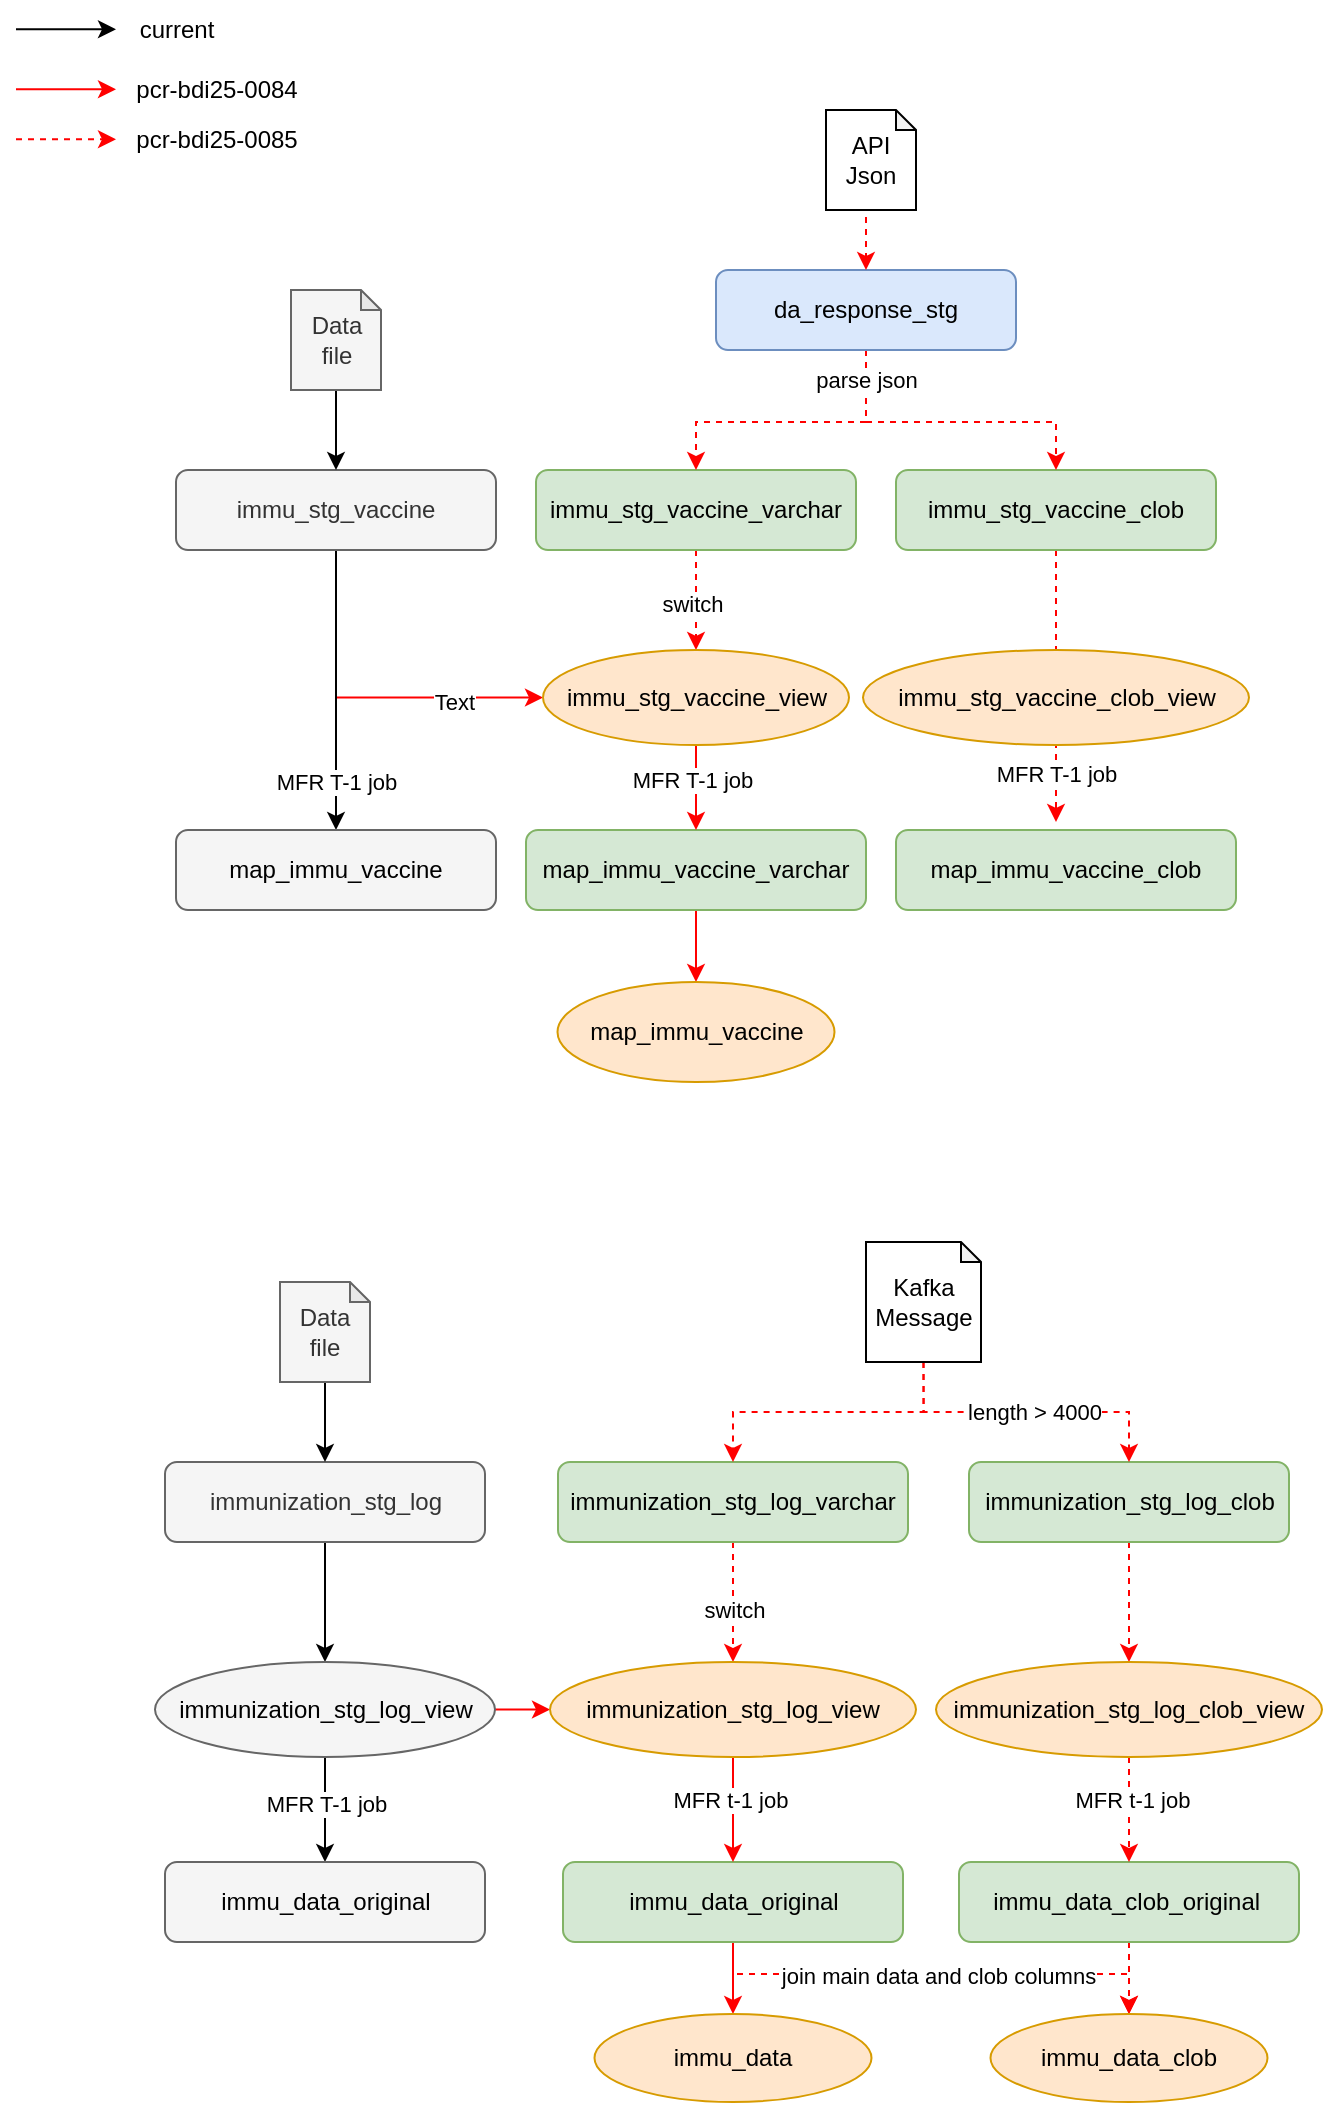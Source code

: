 <mxfile version="28.1.1">
  <diagram name="Page-1" id="vyqmrnWI04aVe6RUJope">
    <mxGraphModel dx="1058" dy="641" grid="1" gridSize="10" guides="1" tooltips="1" connect="1" arrows="1" fold="1" page="1" pageScale="1" pageWidth="827" pageHeight="1169" math="0" shadow="0">
      <root>
        <mxCell id="0" />
        <mxCell id="1" parent="0" />
        <mxCell id="N7vqplmoZHJDVy9M2ljd-5" value="" style="edgeStyle=orthogonalEdgeStyle;rounded=0;orthogonalLoop=1;jettySize=auto;html=1;entryX=0.5;entryY=0;entryDx=0;entryDy=0;dashed=1;strokeColor=#FF0000;" parent="1" source="N7vqplmoZHJDVy9M2ljd-1" target="N7vqplmoZHJDVy9M2ljd-31" edge="1">
          <mxGeometry relative="1" as="geometry">
            <mxPoint x="313.517" y="354.005" as="targetPoint" />
          </mxGeometry>
        </mxCell>
        <mxCell id="N7vqplmoZHJDVy9M2ljd-14" value="switch" style="edgeLabel;html=1;align=center;verticalAlign=middle;resizable=0;points=[];" parent="N7vqplmoZHJDVy9M2ljd-5" vertex="1" connectable="0">
          <mxGeometry x="0.056" y="-2" relative="1" as="geometry">
            <mxPoint as="offset" />
          </mxGeometry>
        </mxCell>
        <mxCell id="N7vqplmoZHJDVy9M2ljd-1" value="&lt;span style=&quot;font-size: 12px;&quot;&gt;immu_stg_vaccine_varchar&lt;/span&gt;" style="rounded=1;whiteSpace=wrap;html=1;fillColor=#d5e8d4;strokeColor=#82b366;" parent="1" vertex="1">
          <mxGeometry x="320" y="264" width="160" height="40" as="geometry" />
        </mxCell>
        <mxCell id="pbCMuUeHf5hgb1V7PsQA-2" style="edgeStyle=orthogonalEdgeStyle;rounded=0;orthogonalLoop=1;jettySize=auto;html=1;entryX=0;entryY=0.5;entryDx=0;entryDy=0;curved=0;strokeColor=#FF0000;" edge="1" parent="1" source="N7vqplmoZHJDVy9M2ljd-6" target="N7vqplmoZHJDVy9M2ljd-31">
          <mxGeometry relative="1" as="geometry">
            <Array as="points">
              <mxPoint x="220" y="378" />
            </Array>
          </mxGeometry>
        </mxCell>
        <mxCell id="pbCMuUeHf5hgb1V7PsQA-30" value="Text" style="edgeLabel;html=1;align=center;verticalAlign=middle;resizable=0;points=[];" vertex="1" connectable="0" parent="pbCMuUeHf5hgb1V7PsQA-2">
          <mxGeometry x="0.5" y="-2" relative="1" as="geometry">
            <mxPoint as="offset" />
          </mxGeometry>
        </mxCell>
        <mxCell id="pbCMuUeHf5hgb1V7PsQA-8" style="edgeStyle=orthogonalEdgeStyle;rounded=0;orthogonalLoop=1;jettySize=auto;html=1;exitX=0.5;exitY=1;exitDx=0;exitDy=0;entryX=0.5;entryY=0;entryDx=0;entryDy=0;" edge="1" parent="1" source="N7vqplmoZHJDVy9M2ljd-6" target="pbCMuUeHf5hgb1V7PsQA-5">
          <mxGeometry relative="1" as="geometry" />
        </mxCell>
        <mxCell id="pbCMuUeHf5hgb1V7PsQA-9" value="MFR T-1 job" style="edgeLabel;html=1;align=center;verticalAlign=middle;resizable=0;points=[];" vertex="1" connectable="0" parent="pbCMuUeHf5hgb1V7PsQA-8">
          <mxGeometry x="0.457" y="-2" relative="1" as="geometry">
            <mxPoint x="2" y="14" as="offset" />
          </mxGeometry>
        </mxCell>
        <mxCell id="N7vqplmoZHJDVy9M2ljd-6" value="&lt;span style=&quot;font-size: 12px;&quot;&gt;immu_stg_vaccine&lt;/span&gt;" style="rounded=1;whiteSpace=wrap;html=1;align=center;fillColor=#f5f5f5;fontColor=#333333;strokeColor=#666666;" parent="1" vertex="1">
          <mxGeometry x="140" y="264" width="160" height="40" as="geometry" />
        </mxCell>
        <mxCell id="N7vqplmoZHJDVy9M2ljd-13" value="" style="edgeStyle=orthogonalEdgeStyle;rounded=0;orthogonalLoop=1;jettySize=auto;html=1;entryX=0.5;entryY=0;entryDx=0;entryDy=0;strokeColor=#FF0000;" parent="1" source="N7vqplmoZHJDVy9M2ljd-10" target="N7vqplmoZHJDVy9M2ljd-33" edge="1">
          <mxGeometry relative="1" as="geometry">
            <mxPoint x="313.517" y="514.005" as="targetPoint" />
          </mxGeometry>
        </mxCell>
        <mxCell id="N7vqplmoZHJDVy9M2ljd-10" value="map_immu_vaccine_varchar" style="whiteSpace=wrap;html=1;rounded=1;fillColor=#d5e8d4;strokeColor=#82b366;" parent="1" vertex="1">
          <mxGeometry x="315" y="444" width="170" height="40" as="geometry" />
        </mxCell>
        <mxCell id="pbCMuUeHf5hgb1V7PsQA-25" style="edgeStyle=orthogonalEdgeStyle;rounded=0;orthogonalLoop=1;jettySize=auto;html=1;dashed=1;strokeColor=#FF0000;" edge="1" parent="1" source="N7vqplmoZHJDVy9M2ljd-17">
          <mxGeometry relative="1" as="geometry">
            <mxPoint x="580" y="440" as="targetPoint" />
          </mxGeometry>
        </mxCell>
        <mxCell id="pbCMuUeHf5hgb1V7PsQA-26" value="MFR job" style="edgeLabel;html=1;align=center;verticalAlign=middle;resizable=0;points=[];" vertex="1" connectable="0" parent="pbCMuUeHf5hgb1V7PsQA-25">
          <mxGeometry x="-0.166" y="1" relative="1" as="geometry">
            <mxPoint as="offset" />
          </mxGeometry>
        </mxCell>
        <mxCell id="exDCSdTAbEL5XOIUpNfE-1" value="MFR T-1 job" style="edgeLabel;html=1;align=center;verticalAlign=middle;resizable=0;points=[];" vertex="1" connectable="0" parent="pbCMuUeHf5hgb1V7PsQA-25">
          <mxGeometry x="0.649" relative="1" as="geometry">
            <mxPoint as="offset" />
          </mxGeometry>
        </mxCell>
        <mxCell id="N7vqplmoZHJDVy9M2ljd-17" value="&lt;span style=&quot;text-align: left;&quot;&gt;immu_stg_vaccine_clob&lt;/span&gt;" style="rounded=1;whiteSpace=wrap;html=1;fillColor=#d5e8d4;strokeColor=#82b366;" parent="1" vertex="1">
          <mxGeometry x="500" y="264" width="160" height="40" as="geometry" />
        </mxCell>
        <mxCell id="N7vqplmoZHJDVy9M2ljd-28" style="edgeStyle=orthogonalEdgeStyle;rounded=0;orthogonalLoop=1;jettySize=auto;html=1;entryX=0.5;entryY=0;entryDx=0;entryDy=0;dashed=1;strokeColor=#FF0000;" parent="1" source="N7vqplmoZHJDVy9M2ljd-27" target="N7vqplmoZHJDVy9M2ljd-1" edge="1">
          <mxGeometry relative="1" as="geometry">
            <Array as="points">
              <mxPoint x="485" y="240" />
              <mxPoint x="400" y="240" />
            </Array>
          </mxGeometry>
        </mxCell>
        <mxCell id="N7vqplmoZHJDVy9M2ljd-29" style="edgeStyle=orthogonalEdgeStyle;rounded=0;orthogonalLoop=1;jettySize=auto;html=1;exitX=0.5;exitY=1;exitDx=0;exitDy=0;entryX=0.5;entryY=0;entryDx=0;entryDy=0;dashed=1;strokeColor=#FF0000;" parent="1" source="N7vqplmoZHJDVy9M2ljd-27" target="N7vqplmoZHJDVy9M2ljd-17" edge="1">
          <mxGeometry relative="1" as="geometry">
            <Array as="points">
              <mxPoint x="485" y="240" />
              <mxPoint x="580" y="240" />
            </Array>
          </mxGeometry>
        </mxCell>
        <mxCell id="pbCMuUeHf5hgb1V7PsQA-28" value="parse json" style="edgeLabel;html=1;align=center;verticalAlign=middle;resizable=0;points=[];" vertex="1" connectable="0" parent="N7vqplmoZHJDVy9M2ljd-29">
          <mxGeometry x="-0.835" relative="1" as="geometry">
            <mxPoint y="2" as="offset" />
          </mxGeometry>
        </mxCell>
        <mxCell id="N7vqplmoZHJDVy9M2ljd-27" value="da_response_stg" style="rounded=1;whiteSpace=wrap;html=1;fillColor=#dae8fc;strokeColor=#6c8ebf;" parent="1" vertex="1">
          <mxGeometry x="410" y="164" width="150" height="40" as="geometry" />
        </mxCell>
        <mxCell id="N7vqplmoZHJDVy9M2ljd-34" style="edgeStyle=orthogonalEdgeStyle;rounded=0;orthogonalLoop=1;jettySize=auto;html=1;exitX=0.5;exitY=1;exitDx=0;exitDy=0;entryX=0.5;entryY=0;entryDx=0;entryDy=0;strokeColor=#FF0000;" parent="1" source="N7vqplmoZHJDVy9M2ljd-31" target="N7vqplmoZHJDVy9M2ljd-10" edge="1">
          <mxGeometry relative="1" as="geometry" />
        </mxCell>
        <mxCell id="pbCMuUeHf5hgb1V7PsQA-1" value="MFR T-1 job" style="edgeLabel;html=1;align=center;verticalAlign=middle;resizable=0;points=[];" vertex="1" connectable="0" parent="N7vqplmoZHJDVy9M2ljd-34">
          <mxGeometry x="-0.098" y="-1" relative="1" as="geometry">
            <mxPoint x="-1" y="-2" as="offset" />
          </mxGeometry>
        </mxCell>
        <mxCell id="N7vqplmoZHJDVy9M2ljd-31" value="immu_stg_vaccine_view" style="ellipse;whiteSpace=wrap;html=1;fillColor=#ffe6cc;strokeColor=#d79b00;" parent="1" vertex="1">
          <mxGeometry x="323.5" y="354" width="153" height="47.5" as="geometry" />
        </mxCell>
        <mxCell id="N7vqplmoZHJDVy9M2ljd-33" value="map_immu_vaccine" style="ellipse;whiteSpace=wrap;html=1;fillColor=#ffe6cc;strokeColor=#d79b00;" parent="1" vertex="1">
          <mxGeometry x="330.75" y="520" width="138.5" height="50" as="geometry" />
        </mxCell>
        <mxCell id="N7vqplmoZHJDVy9M2ljd-39" style="edgeStyle=orthogonalEdgeStyle;rounded=0;orthogonalLoop=1;jettySize=auto;html=1;exitX=0.5;exitY=1;exitDx=0;exitDy=0;exitPerimeter=0;entryX=0.5;entryY=0;entryDx=0;entryDy=0;dashed=1;strokeColor=#FF0000;" parent="1" source="N7vqplmoZHJDVy9M2ljd-37" target="N7vqplmoZHJDVy9M2ljd-27" edge="1">
          <mxGeometry relative="1" as="geometry" />
        </mxCell>
        <mxCell id="N7vqplmoZHJDVy9M2ljd-37" value="API Json" style="shape=note;whiteSpace=wrap;html=1;backgroundOutline=1;darkOpacity=0.05;size=10;" parent="1" vertex="1">
          <mxGeometry x="465" y="84" width="45" height="50" as="geometry" />
        </mxCell>
        <mxCell id="pbCMuUeHf5hgb1V7PsQA-4" value="" style="edgeStyle=orthogonalEdgeStyle;rounded=0;orthogonalLoop=1;jettySize=auto;html=1;" edge="1" parent="1" source="pbCMuUeHf5hgb1V7PsQA-3" target="N7vqplmoZHJDVy9M2ljd-6">
          <mxGeometry relative="1" as="geometry" />
        </mxCell>
        <mxCell id="pbCMuUeHf5hgb1V7PsQA-3" value="Data file" style="shape=note;whiteSpace=wrap;html=1;backgroundOutline=1;darkOpacity=0.05;size=10;fillColor=#f5f5f5;fontColor=#333333;strokeColor=#666666;" vertex="1" parent="1">
          <mxGeometry x="197.5" y="174" width="45" height="50" as="geometry" />
        </mxCell>
        <mxCell id="pbCMuUeHf5hgb1V7PsQA-5" value="&lt;span style=&quot;color: rgb(0, 0, 0);&quot;&gt;map_immu_vaccine&lt;/span&gt;" style="rounded=1;whiteSpace=wrap;html=1;align=center;fillColor=#f5f5f5;fontColor=#333333;strokeColor=#666666;" vertex="1" parent="1">
          <mxGeometry x="140" y="444" width="160" height="40" as="geometry" />
        </mxCell>
        <mxCell id="pbCMuUeHf5hgb1V7PsQA-13" value="" style="endArrow=classic;html=1;rounded=0;strokeColor=#FF0000;fillColor=#f8cecc;" edge="1" parent="1">
          <mxGeometry width="50" height="50" relative="1" as="geometry">
            <mxPoint x="60" y="73.66" as="sourcePoint" />
            <mxPoint x="110" y="73.66" as="targetPoint" />
          </mxGeometry>
        </mxCell>
        <mxCell id="pbCMuUeHf5hgb1V7PsQA-14" value="pcr-bdi25-0084" style="text;html=1;align=center;verticalAlign=middle;resizable=0;points=[];autosize=1;strokeColor=none;fillColor=none;" vertex="1" parent="1">
          <mxGeometry x="110" y="59" width="100" height="30" as="geometry" />
        </mxCell>
        <mxCell id="pbCMuUeHf5hgb1V7PsQA-16" value="" style="edgeStyle=orthogonalEdgeStyle;rounded=0;orthogonalLoop=1;jettySize=auto;html=1;dashed=1;strokeColor=#FF0000;" edge="1" parent="1">
          <mxGeometry relative="1" as="geometry">
            <mxPoint x="110" y="98.66" as="targetPoint" />
            <mxPoint x="60" y="98.66" as="sourcePoint" />
          </mxGeometry>
        </mxCell>
        <mxCell id="pbCMuUeHf5hgb1V7PsQA-18" value="pcr-bdi25-0085" style="text;html=1;align=center;verticalAlign=middle;resizable=0;points=[];autosize=1;strokeColor=none;fillColor=none;" vertex="1" parent="1">
          <mxGeometry x="110" y="84" width="100" height="30" as="geometry" />
        </mxCell>
        <mxCell id="pbCMuUeHf5hgb1V7PsQA-19" value="" style="edgeStyle=orthogonalEdgeStyle;rounded=0;orthogonalLoop=1;jettySize=auto;html=1;" edge="1" parent="1">
          <mxGeometry relative="1" as="geometry">
            <mxPoint x="60" y="43.66" as="sourcePoint" />
            <mxPoint x="110" y="43.66" as="targetPoint" />
          </mxGeometry>
        </mxCell>
        <mxCell id="pbCMuUeHf5hgb1V7PsQA-20" value="current" style="text;html=1;align=center;verticalAlign=middle;resizable=0;points=[];autosize=1;strokeColor=none;fillColor=none;" vertex="1" parent="1">
          <mxGeometry x="110" y="29" width="60" height="30" as="geometry" />
        </mxCell>
        <mxCell id="pbCMuUeHf5hgb1V7PsQA-24" value="map_immu_vaccine_clob" style="whiteSpace=wrap;html=1;rounded=1;fillColor=#d5e8d4;strokeColor=#82b366;" vertex="1" parent="1">
          <mxGeometry x="500" y="444" width="170" height="40" as="geometry" />
        </mxCell>
        <mxCell id="pbCMuUeHf5hgb1V7PsQA-29" value="immu_stg_vaccine_clob_view" style="ellipse;whiteSpace=wrap;html=1;fillColor=#ffe6cc;strokeColor=#d79b00;" vertex="1" parent="1">
          <mxGeometry x="483.5" y="354" width="193" height="47.5" as="geometry" />
        </mxCell>
        <mxCell id="55etn45QDfmU3NaqRGz0-46" style="edgeStyle=orthogonalEdgeStyle;rounded=0;orthogonalLoop=1;jettySize=auto;html=1;exitX=0.5;exitY=1;exitDx=0;exitDy=0;entryX=0.5;entryY=0;entryDx=0;entryDy=0;dashed=1;strokeColor=#FF0000;" edge="1" parent="1" source="55etn45QDfmU3NaqRGz0-3" target="55etn45QDfmU3NaqRGz0-20">
          <mxGeometry relative="1" as="geometry" />
        </mxCell>
        <mxCell id="55etn45QDfmU3NaqRGz0-48" value="switch" style="edgeLabel;html=1;align=center;verticalAlign=middle;resizable=0;points=[];" vertex="1" connectable="0" parent="55etn45QDfmU3NaqRGz0-46">
          <mxGeometry x="0.109" y="-3" relative="1" as="geometry">
            <mxPoint x="3" as="offset" />
          </mxGeometry>
        </mxCell>
        <mxCell id="55etn45QDfmU3NaqRGz0-3" value="&lt;span style=&quot;font-size: 12px;&quot;&gt;immunization_stg_log_varchar&lt;/span&gt;" style="rounded=1;whiteSpace=wrap;html=1;fillColor=#d5e8d4;strokeColor=#82b366;" vertex="1" parent="1">
          <mxGeometry x="331" y="760" width="175" height="40" as="geometry" />
        </mxCell>
        <mxCell id="55etn45QDfmU3NaqRGz0-4" style="edgeStyle=orthogonalEdgeStyle;rounded=0;orthogonalLoop=1;jettySize=auto;html=1;entryX=0;entryY=0.5;entryDx=0;entryDy=0;curved=0;strokeColor=#FF0000;" edge="1" parent="1" source="55etn45QDfmU3NaqRGz0-29" target="55etn45QDfmU3NaqRGz0-20">
          <mxGeometry relative="1" as="geometry">
            <Array as="points" />
          </mxGeometry>
        </mxCell>
        <mxCell id="55etn45QDfmU3NaqRGz0-6" style="edgeStyle=orthogonalEdgeStyle;rounded=0;orthogonalLoop=1;jettySize=auto;html=1;exitX=0.5;exitY=1;exitDx=0;exitDy=0;entryX=0.5;entryY=0;entryDx=0;entryDy=0;" edge="1" parent="1" source="55etn45QDfmU3NaqRGz0-29" target="55etn45QDfmU3NaqRGz0-26">
          <mxGeometry relative="1" as="geometry" />
        </mxCell>
        <mxCell id="55etn45QDfmU3NaqRGz0-7" value="MFR T-1&lt;span style=&quot;background-color: light-dark(#ffffff, var(--ge-dark-color, #121212)); color: light-dark(rgb(0, 0, 0), rgb(255, 255, 255));&quot;&gt;&amp;nbsp;job&lt;/span&gt;" style="edgeLabel;html=1;align=center;verticalAlign=middle;resizable=0;points=[];" vertex="1" connectable="0" parent="55etn45QDfmU3NaqRGz0-6">
          <mxGeometry x="0.457" y="-2" relative="1" as="geometry">
            <mxPoint x="2" y="-15" as="offset" />
          </mxGeometry>
        </mxCell>
        <mxCell id="55etn45QDfmU3NaqRGz0-30" style="edgeStyle=orthogonalEdgeStyle;rounded=0;orthogonalLoop=1;jettySize=auto;html=1;exitX=0.5;exitY=1;exitDx=0;exitDy=0;" edge="1" parent="1" source="55etn45QDfmU3NaqRGz0-8" target="55etn45QDfmU3NaqRGz0-29">
          <mxGeometry relative="1" as="geometry" />
        </mxCell>
        <mxCell id="55etn45QDfmU3NaqRGz0-8" value="&lt;span style=&quot;font-size: 12px;&quot;&gt;immunization_stg_log&lt;/span&gt;" style="rounded=1;whiteSpace=wrap;html=1;align=center;fillColor=#f5f5f5;strokeColor=#666666;fontColor=#333333;" vertex="1" parent="1">
          <mxGeometry x="134.5" y="760" width="160" height="40" as="geometry" />
        </mxCell>
        <mxCell id="55etn45QDfmU3NaqRGz0-9" value="" style="edgeStyle=orthogonalEdgeStyle;rounded=0;orthogonalLoop=1;jettySize=auto;html=1;entryX=0.5;entryY=0;entryDx=0;entryDy=0;strokeColor=#FF0000;" edge="1" parent="1" source="55etn45QDfmU3NaqRGz0-10" target="55etn45QDfmU3NaqRGz0-21">
          <mxGeometry relative="1" as="geometry">
            <mxPoint x="308.017" y="1030.005" as="targetPoint" />
          </mxGeometry>
        </mxCell>
        <mxCell id="eBSqDgTMy6ZVjiBXQefT-1" style="edgeStyle=orthogonalEdgeStyle;rounded=0;orthogonalLoop=1;jettySize=auto;html=1;exitX=0.5;exitY=1;exitDx=0;exitDy=0;entryX=0.5;entryY=0;entryDx=0;entryDy=0;dashed=1;strokeColor=#FF0000;" edge="1" parent="1" source="55etn45QDfmU3NaqRGz0-10" target="55etn45QDfmU3NaqRGz0-36">
          <mxGeometry relative="1" as="geometry">
            <Array as="points">
              <mxPoint x="418" y="1016" />
              <mxPoint x="616" y="1016" />
            </Array>
          </mxGeometry>
        </mxCell>
        <mxCell id="eBSqDgTMy6ZVjiBXQefT-2" value="join main data and clob columns" style="edgeLabel;html=1;align=center;verticalAlign=middle;resizable=0;points=[];" vertex="1" connectable="0" parent="eBSqDgTMy6ZVjiBXQefT-1">
          <mxGeometry x="-0.103" y="-3" relative="1" as="geometry">
            <mxPoint x="13" y="-2" as="offset" />
          </mxGeometry>
        </mxCell>
        <mxCell id="55etn45QDfmU3NaqRGz0-10" value="immu_data_original" style="whiteSpace=wrap;html=1;rounded=1;fillColor=#d5e8d4;strokeColor=#82b366;" vertex="1" parent="1">
          <mxGeometry x="333.5" y="960" width="170" height="40" as="geometry" />
        </mxCell>
        <mxCell id="55etn45QDfmU3NaqRGz0-37" value="" style="edgeStyle=orthogonalEdgeStyle;rounded=0;orthogonalLoop=1;jettySize=auto;html=1;dashed=1;strokeColor=#FF0000;" edge="1" parent="1" source="55etn45QDfmU3NaqRGz0-13" target="55etn45QDfmU3NaqRGz0-28">
          <mxGeometry relative="1" as="geometry" />
        </mxCell>
        <mxCell id="55etn45QDfmU3NaqRGz0-13" value="immunization_stg_log_clob" style="rounded=1;whiteSpace=wrap;html=1;fillColor=#d5e8d4;strokeColor=#82b366;" vertex="1" parent="1">
          <mxGeometry x="536.5" y="760" width="160" height="40" as="geometry" />
        </mxCell>
        <mxCell id="55etn45QDfmU3NaqRGz0-18" style="edgeStyle=orthogonalEdgeStyle;rounded=0;orthogonalLoop=1;jettySize=auto;html=1;exitX=0.5;exitY=1;exitDx=0;exitDy=0;entryX=0.5;entryY=0;entryDx=0;entryDy=0;strokeColor=#FF0000;" edge="1" parent="1" source="55etn45QDfmU3NaqRGz0-20" target="55etn45QDfmU3NaqRGz0-10">
          <mxGeometry relative="1" as="geometry" />
        </mxCell>
        <mxCell id="55etn45QDfmU3NaqRGz0-19" value="MFR t-1 job" style="edgeLabel;html=1;align=center;verticalAlign=middle;resizable=0;points=[];" vertex="1" connectable="0" parent="55etn45QDfmU3NaqRGz0-18">
          <mxGeometry x="-0.098" y="-1" relative="1" as="geometry">
            <mxPoint x="-1" y="-2" as="offset" />
          </mxGeometry>
        </mxCell>
        <mxCell id="55etn45QDfmU3NaqRGz0-20" value="immunization_stg_log_view" style="ellipse;whiteSpace=wrap;html=1;fillColor=#ffe6cc;strokeColor=#d79b00;" vertex="1" parent="1">
          <mxGeometry x="327" y="860" width="183" height="47.5" as="geometry" />
        </mxCell>
        <mxCell id="55etn45QDfmU3NaqRGz0-21" value="immu_data" style="ellipse;whiteSpace=wrap;html=1;fillColor=#ffe6cc;strokeColor=#d79b00;" vertex="1" parent="1">
          <mxGeometry x="349.25" y="1036" width="138.5" height="44" as="geometry" />
        </mxCell>
        <mxCell id="55etn45QDfmU3NaqRGz0-34" style="edgeStyle=orthogonalEdgeStyle;rounded=0;orthogonalLoop=1;jettySize=auto;html=1;exitX=0.5;exitY=1;exitDx=0;exitDy=0;exitPerimeter=0;entryX=0.5;entryY=0;entryDx=0;entryDy=0;strokeColor=#FF0000;dashed=1;" edge="1" parent="1" source="55etn45QDfmU3NaqRGz0-23" target="55etn45QDfmU3NaqRGz0-3">
          <mxGeometry relative="1" as="geometry" />
        </mxCell>
        <mxCell id="55etn45QDfmU3NaqRGz0-35" style="edgeStyle=orthogonalEdgeStyle;rounded=0;orthogonalLoop=1;jettySize=auto;html=1;exitX=0.5;exitY=1;exitDx=0;exitDy=0;exitPerimeter=0;entryX=0.5;entryY=0;entryDx=0;entryDy=0;dashed=1;strokeColor=#FF0000;" edge="1" parent="1" source="55etn45QDfmU3NaqRGz0-23" target="55etn45QDfmU3NaqRGz0-13">
          <mxGeometry relative="1" as="geometry" />
        </mxCell>
        <mxCell id="55etn45QDfmU3NaqRGz0-42" value="length &amp;gt; 4000" style="edgeLabel;html=1;align=center;verticalAlign=middle;resizable=0;points=[];" vertex="1" connectable="0" parent="55etn45QDfmU3NaqRGz0-35">
          <mxGeometry x="0.047" relative="1" as="geometry">
            <mxPoint as="offset" />
          </mxGeometry>
        </mxCell>
        <mxCell id="55etn45QDfmU3NaqRGz0-23" value="Kafka Message" style="shape=note;whiteSpace=wrap;html=1;backgroundOutline=1;darkOpacity=0.05;size=10;" vertex="1" parent="1">
          <mxGeometry x="485" y="650" width="57.5" height="60" as="geometry" />
        </mxCell>
        <mxCell id="55etn45QDfmU3NaqRGz0-24" value="" style="edgeStyle=orthogonalEdgeStyle;rounded=0;orthogonalLoop=1;jettySize=auto;html=1;" edge="1" parent="1" source="55etn45QDfmU3NaqRGz0-25" target="55etn45QDfmU3NaqRGz0-8">
          <mxGeometry relative="1" as="geometry" />
        </mxCell>
        <mxCell id="55etn45QDfmU3NaqRGz0-25" value="Data file" style="shape=note;whiteSpace=wrap;html=1;backgroundOutline=1;darkOpacity=0.05;size=10;fillColor=#f5f5f5;fontColor=#333333;strokeColor=#666666;" vertex="1" parent="1">
          <mxGeometry x="192" y="670" width="45" height="50" as="geometry" />
        </mxCell>
        <mxCell id="55etn45QDfmU3NaqRGz0-26" value="&lt;span style=&quot;color: rgb(0, 0, 0);&quot;&gt;immu_data_original&lt;/span&gt;" style="rounded=1;whiteSpace=wrap;html=1;align=center;fillColor=#f5f5f5;fontColor=#333333;strokeColor=#666666;" vertex="1" parent="1">
          <mxGeometry x="134.5" y="960" width="160" height="40" as="geometry" />
        </mxCell>
        <mxCell id="55etn45QDfmU3NaqRGz0-47" style="edgeStyle=orthogonalEdgeStyle;rounded=0;orthogonalLoop=1;jettySize=auto;html=1;exitX=0.5;exitY=1;exitDx=0;exitDy=0;entryX=0.5;entryY=0;entryDx=0;entryDy=0;dashed=1;strokeColor=#FF0000;" edge="1" parent="1" source="55etn45QDfmU3NaqRGz0-27" target="55etn45QDfmU3NaqRGz0-36">
          <mxGeometry relative="1" as="geometry" />
        </mxCell>
        <mxCell id="55etn45QDfmU3NaqRGz0-27" value="immu_data_clob_original&amp;nbsp;" style="whiteSpace=wrap;html=1;rounded=1;fillColor=#d5e8d4;strokeColor=#82b366;" vertex="1" parent="1">
          <mxGeometry x="531.5" y="960" width="170" height="40" as="geometry" />
        </mxCell>
        <mxCell id="55etn45QDfmU3NaqRGz0-38" value="" style="edgeStyle=orthogonalEdgeStyle;rounded=0;orthogonalLoop=1;jettySize=auto;html=1;dashed=1;strokeColor=#FF0000;" edge="1" parent="1" source="55etn45QDfmU3NaqRGz0-28" target="55etn45QDfmU3NaqRGz0-27">
          <mxGeometry relative="1" as="geometry" />
        </mxCell>
        <mxCell id="55etn45QDfmU3NaqRGz0-40" value="MFR t-1 job" style="edgeLabel;html=1;align=center;verticalAlign=middle;resizable=0;points=[];" vertex="1" connectable="0" parent="55etn45QDfmU3NaqRGz0-38">
          <mxGeometry x="-0.205" y="1" relative="1" as="geometry">
            <mxPoint as="offset" />
          </mxGeometry>
        </mxCell>
        <mxCell id="55etn45QDfmU3NaqRGz0-28" value="immunization_stg_log_clob_view" style="ellipse;whiteSpace=wrap;html=1;fillColor=#ffe6cc;strokeColor=#d79b00;" vertex="1" parent="1">
          <mxGeometry x="520" y="860" width="193" height="47.5" as="geometry" />
        </mxCell>
        <mxCell id="55etn45QDfmU3NaqRGz0-29" value="immunization_stg_log_view" style="ellipse;whiteSpace=wrap;html=1;fillColor=#f5f5f5;strokeColor=#666666;fontColor=#000000;" vertex="1" parent="1">
          <mxGeometry x="129.5" y="860" width="170" height="47.5" as="geometry" />
        </mxCell>
        <mxCell id="55etn45QDfmU3NaqRGz0-36" value="immu_data_clob" style="ellipse;whiteSpace=wrap;html=1;fillColor=#ffe6cc;strokeColor=#d79b00;" vertex="1" parent="1">
          <mxGeometry x="547.25" y="1036" width="138.5" height="44" as="geometry" />
        </mxCell>
      </root>
    </mxGraphModel>
  </diagram>
</mxfile>

